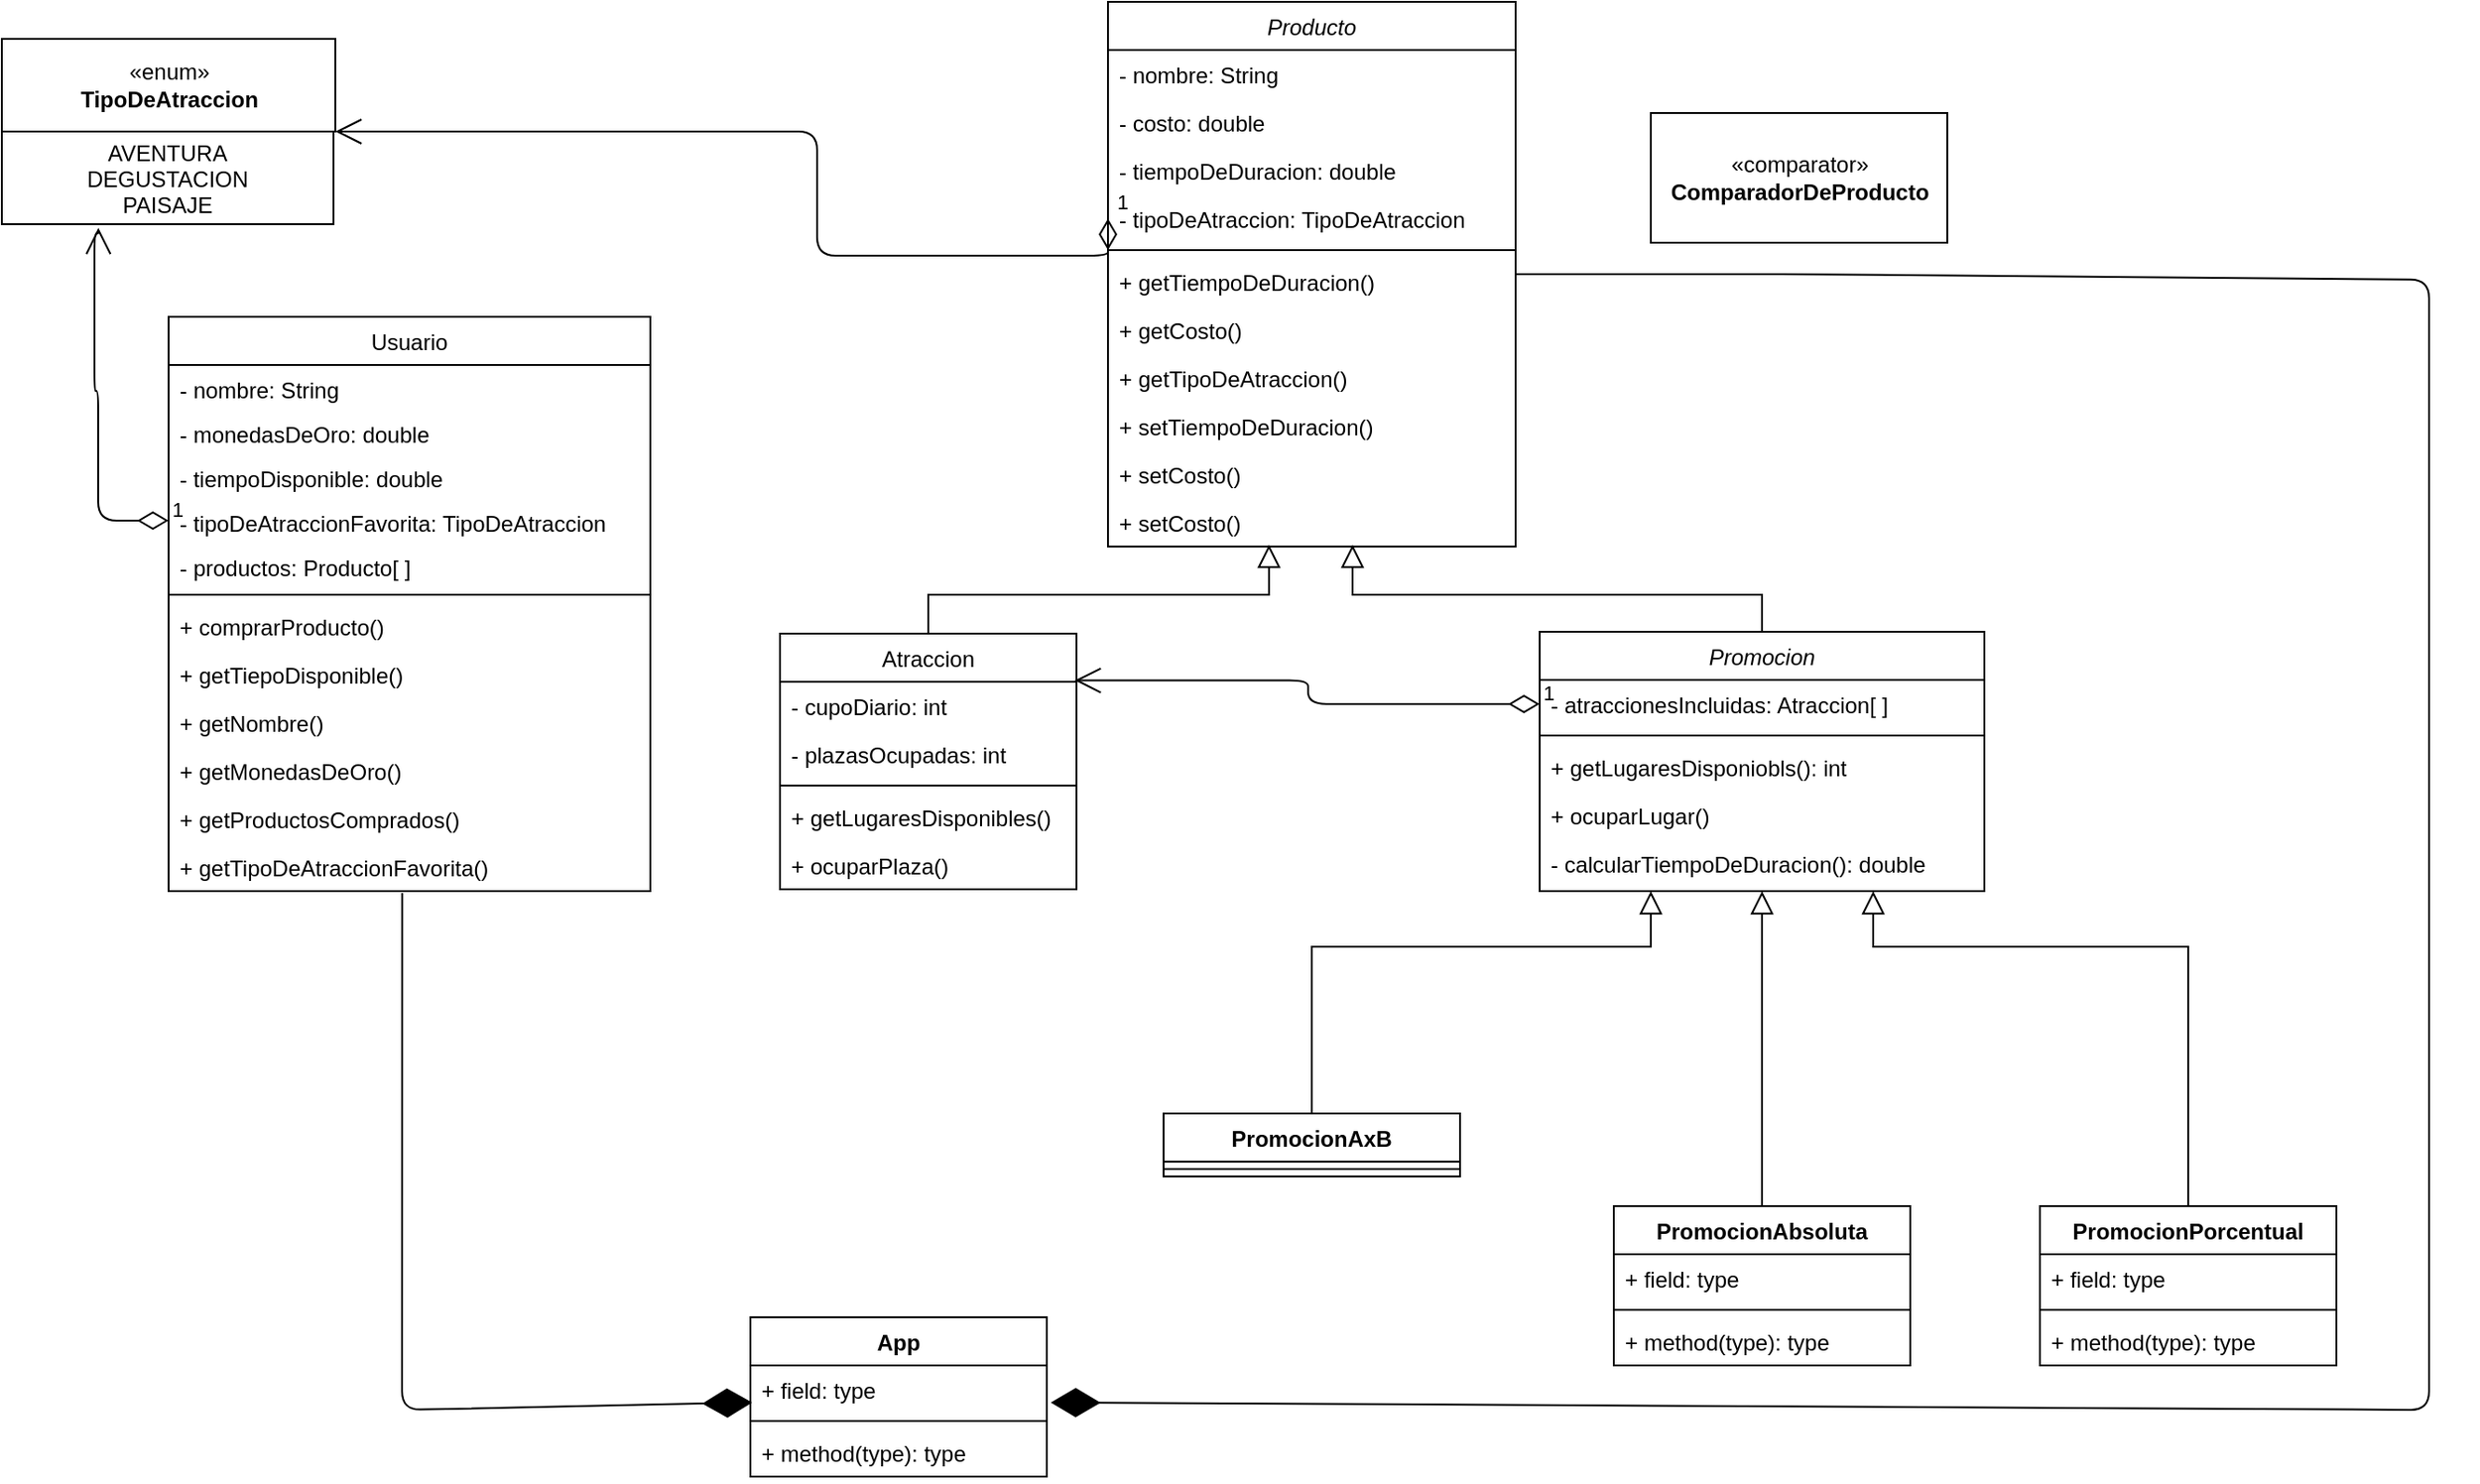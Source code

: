 <mxfile version="15.0.3" type="device"><diagram id="C5RBs43oDa-KdzZeNtuy" name="Page-1"><mxGraphModel dx="1866" dy="859" grid="1" gridSize="10" guides="1" tooltips="1" connect="1" arrows="1" fold="1" page="1" pageScale="1" pageWidth="827" pageHeight="1169" math="0" shadow="0"><root><mxCell id="WIyWlLk6GJQsqaUBKTNV-0"/><mxCell id="WIyWlLk6GJQsqaUBKTNV-1" parent="WIyWlLk6GJQsqaUBKTNV-0"/><object label="Usuario" tipoDeAtracionFavorita="TipoDeAtraccion" id="zkfFHV4jXpPFQw0GAbJ--0"><mxCell style="swimlane;fontStyle=0;align=center;verticalAlign=top;childLayout=stackLayout;horizontal=1;startSize=26;horizontalStack=0;resizeParent=1;resizeLast=0;collapsible=1;marginBottom=0;rounded=0;shadow=0;strokeWidth=1;arcSize=15;resizeHeight=1;" parent="WIyWlLk6GJQsqaUBKTNV-1" vertex="1"><mxGeometry x="100" y="170" width="260" height="310" as="geometry"><mxRectangle x="230" y="140" width="160" height="26" as="alternateBounds"/></mxGeometry></mxCell></object><object label="- nombre: String" placeholders="1" productosComprados="Productos [ ]" id="FlzFNz0apkJize76Gb9o-10"><mxCell style="text;align=left;verticalAlign=top;spacingLeft=4;spacingRight=4;overflow=hidden;rotatable=0;points=[[0,0.5],[1,0.5]];portConstraint=eastwest;" parent="zkfFHV4jXpPFQw0GAbJ--0" vertex="1"><mxGeometry y="26" width="260" height="24" as="geometry"/></mxCell></object><object label="- monedasDeOro: double" placeholders="1" productosComprados="Productos [ ]" id="zkfFHV4jXpPFQw0GAbJ--1"><mxCell style="text;align=left;verticalAlign=top;spacingLeft=4;spacingRight=4;overflow=hidden;rotatable=0;points=[[0,0.5],[1,0.5]];portConstraint=eastwest;" parent="zkfFHV4jXpPFQw0GAbJ--0" vertex="1"><mxGeometry y="50" width="260" height="24" as="geometry"/></mxCell></object><object label="- tiempoDisponible: double" placeholders="1" productosComprados="Productos [ ]" id="FlzFNz0apkJize76Gb9o-12"><mxCell style="text;align=left;verticalAlign=top;spacingLeft=4;spacingRight=4;overflow=hidden;rotatable=0;points=[[0,0.5],[1,0.5]];portConstraint=eastwest;" parent="zkfFHV4jXpPFQw0GAbJ--0" vertex="1"><mxGeometry y="74" width="260" height="24" as="geometry"/></mxCell></object><object label="- tipoDeAtraccionFavorita: TipoDeAtraccion" placeholders="1" productosComprados="Productos [ ]" id="FlzFNz0apkJize76Gb9o-13"><mxCell style="text;align=left;verticalAlign=top;spacingLeft=4;spacingRight=4;overflow=hidden;rotatable=0;points=[[0,0.5],[1,0.5]];portConstraint=eastwest;" parent="zkfFHV4jXpPFQw0GAbJ--0" vertex="1"><mxGeometry y="98" width="260" height="24" as="geometry"/></mxCell></object><object label="- productos: Producto[ ]" placeholders="1" productosComprados="Productos [ ]" id="FlzFNz0apkJize76Gb9o-11"><mxCell style="text;align=left;verticalAlign=top;spacingLeft=4;spacingRight=4;overflow=hidden;rotatable=0;points=[[0,0.5],[1,0.5]];portConstraint=eastwest;" parent="zkfFHV4jXpPFQw0GAbJ--0" vertex="1"><mxGeometry y="122" width="260" height="24" as="geometry"/></mxCell></object><mxCell id="zkfFHV4jXpPFQw0GAbJ--4" value="" style="line;html=1;strokeWidth=1;align=left;verticalAlign=middle;spacingTop=-1;spacingLeft=3;spacingRight=3;rotatable=0;labelPosition=right;points=[];portConstraint=eastwest;" parent="zkfFHV4jXpPFQw0GAbJ--0" vertex="1"><mxGeometry y="146" width="260" height="8" as="geometry"/></mxCell><mxCell id="zkfFHV4jXpPFQw0GAbJ--5" value="+ comprarProducto()" style="text;align=left;verticalAlign=top;spacingLeft=4;spacingRight=4;overflow=hidden;rotatable=0;points=[[0,0.5],[1,0.5]];portConstraint=eastwest;" parent="zkfFHV4jXpPFQw0GAbJ--0" vertex="1"><mxGeometry y="154" width="260" height="26" as="geometry"/></mxCell><mxCell id="FlzFNz0apkJize76Gb9o-16" value="+ getTiepoDisponible()" style="text;align=left;verticalAlign=top;spacingLeft=4;spacingRight=4;overflow=hidden;rotatable=0;points=[[0,0.5],[1,0.5]];portConstraint=eastwest;" parent="zkfFHV4jXpPFQw0GAbJ--0" vertex="1"><mxGeometry y="180" width="260" height="26" as="geometry"/></mxCell><mxCell id="FlzFNz0apkJize76Gb9o-17" value="+ getNombre()" style="text;align=left;verticalAlign=top;spacingLeft=4;spacingRight=4;overflow=hidden;rotatable=0;points=[[0,0.5],[1,0.5]];portConstraint=eastwest;" parent="zkfFHV4jXpPFQw0GAbJ--0" vertex="1"><mxGeometry y="206" width="260" height="26" as="geometry"/></mxCell><mxCell id="FlzFNz0apkJize76Gb9o-18" value="+ getMonedasDeOro()" style="text;align=left;verticalAlign=top;spacingLeft=4;spacingRight=4;overflow=hidden;rotatable=0;points=[[0,0.5],[1,0.5]];portConstraint=eastwest;" parent="zkfFHV4jXpPFQw0GAbJ--0" vertex="1"><mxGeometry y="232" width="260" height="26" as="geometry"/></mxCell><mxCell id="FlzFNz0apkJize76Gb9o-19" value="+ getProductosComprados()" style="text;align=left;verticalAlign=top;spacingLeft=4;spacingRight=4;overflow=hidden;rotatable=0;points=[[0,0.5],[1,0.5]];portConstraint=eastwest;" parent="zkfFHV4jXpPFQw0GAbJ--0" vertex="1"><mxGeometry y="258" width="260" height="26" as="geometry"/></mxCell><mxCell id="FlzFNz0apkJize76Gb9o-20" value="+ getTipoDeAtraccionFavorita()" style="text;align=left;verticalAlign=top;spacingLeft=4;spacingRight=4;overflow=hidden;rotatable=0;points=[[0,0.5],[1,0.5]];portConstraint=eastwest;" parent="zkfFHV4jXpPFQw0GAbJ--0" vertex="1"><mxGeometry y="284" width="260" height="26" as="geometry"/></mxCell><mxCell id="zkfFHV4jXpPFQw0GAbJ--6" value="Atraccion" style="swimlane;fontStyle=0;align=center;verticalAlign=top;childLayout=stackLayout;horizontal=1;startSize=26;horizontalStack=0;resizeParent=1;resizeLast=0;collapsible=1;marginBottom=0;rounded=0;shadow=0;strokeWidth=1;" parent="WIyWlLk6GJQsqaUBKTNV-1" vertex="1"><mxGeometry x="430" y="341" width="160" height="138" as="geometry"><mxRectangle x="130" y="380" width="160" height="26" as="alternateBounds"/></mxGeometry></mxCell><mxCell id="zkfFHV4jXpPFQw0GAbJ--7" value="- cupoDiario: int" style="text;align=left;verticalAlign=top;spacingLeft=4;spacingRight=4;overflow=hidden;rotatable=0;points=[[0,0.5],[1,0.5]];portConstraint=eastwest;" parent="zkfFHV4jXpPFQw0GAbJ--6" vertex="1"><mxGeometry y="26" width="160" height="26" as="geometry"/></mxCell><mxCell id="zkfFHV4jXpPFQw0GAbJ--8" value="- plazasOcupadas: int" style="text;align=left;verticalAlign=top;spacingLeft=4;spacingRight=4;overflow=hidden;rotatable=0;points=[[0,0.5],[1,0.5]];portConstraint=eastwest;rounded=0;shadow=0;html=0;" parent="zkfFHV4jXpPFQw0GAbJ--6" vertex="1"><mxGeometry y="52" width="160" height="26" as="geometry"/></mxCell><mxCell id="zkfFHV4jXpPFQw0GAbJ--9" value="" style="line;html=1;strokeWidth=1;align=left;verticalAlign=middle;spacingTop=-1;spacingLeft=3;spacingRight=3;rotatable=0;labelPosition=right;points=[];portConstraint=eastwest;" parent="zkfFHV4jXpPFQw0GAbJ--6" vertex="1"><mxGeometry y="78" width="160" height="8" as="geometry"/></mxCell><mxCell id="FlzFNz0apkJize76Gb9o-25" value="+ getLugaresDisponibles()" style="text;align=left;verticalAlign=top;spacingLeft=4;spacingRight=4;overflow=hidden;rotatable=0;points=[[0,0.5],[1,0.5]];portConstraint=eastwest;rounded=0;shadow=0;html=0;" parent="zkfFHV4jXpPFQw0GAbJ--6" vertex="1"><mxGeometry y="86" width="160" height="26" as="geometry"/></mxCell><mxCell id="OmmPWVfjl7qDuV7n0hbP-1" value="+ ocuparPlaza()" style="text;align=left;verticalAlign=top;spacingLeft=4;spacingRight=4;overflow=hidden;rotatable=0;points=[[0,0.5],[1,0.5]];portConstraint=eastwest;rounded=0;shadow=0;html=0;" vertex="1" parent="zkfFHV4jXpPFQw0GAbJ--6"><mxGeometry y="112" width="160" height="26" as="geometry"/></mxCell><mxCell id="zkfFHV4jXpPFQw0GAbJ--12" value="" style="endArrow=block;endSize=10;endFill=0;shadow=0;strokeWidth=1;rounded=0;edgeStyle=elbowEdgeStyle;elbow=vertical;entryX=0.395;entryY=0.962;entryDx=0;entryDy=0;entryPerimeter=0;" parent="WIyWlLk6GJQsqaUBKTNV-1" source="zkfFHV4jXpPFQw0GAbJ--6" target="OmmPWVfjl7qDuV7n0hbP-4" edge="1"><mxGeometry width="160" relative="1" as="geometry"><mxPoint x="200" y="203" as="sourcePoint"/><mxPoint x="665" y="290" as="targetPoint"/><Array as="points"><mxPoint x="610" y="320"/><mxPoint x="743" y="250"/></Array></mxGeometry></mxCell><mxCell id="zkfFHV4jXpPFQw0GAbJ--13" value="Promocion" style="swimlane;fontStyle=2;align=center;verticalAlign=top;childLayout=stackLayout;horizontal=1;startSize=26;horizontalStack=0;resizeParent=1;resizeLast=0;collapsible=1;marginBottom=0;rounded=0;shadow=0;strokeWidth=1;" parent="WIyWlLk6GJQsqaUBKTNV-1" vertex="1"><mxGeometry x="840" y="340" width="240" height="140" as="geometry"><mxRectangle x="840" y="340" width="170" height="26" as="alternateBounds"/></mxGeometry></mxCell><mxCell id="zkfFHV4jXpPFQw0GAbJ--14" value="- atraccionesIncluidas: Atraccion[ ]" style="text;align=left;verticalAlign=top;spacingLeft=4;spacingRight=4;overflow=hidden;rotatable=0;points=[[0,0.5],[1,0.5]];portConstraint=eastwest;" parent="zkfFHV4jXpPFQw0GAbJ--13" vertex="1"><mxGeometry y="26" width="240" height="26" as="geometry"/></mxCell><mxCell id="zkfFHV4jXpPFQw0GAbJ--15" value="" style="line;html=1;strokeWidth=1;align=left;verticalAlign=middle;spacingTop=-1;spacingLeft=3;spacingRight=3;rotatable=0;labelPosition=right;points=[];portConstraint=eastwest;" parent="zkfFHV4jXpPFQw0GAbJ--13" vertex="1"><mxGeometry y="52" width="240" height="8" as="geometry"/></mxCell><mxCell id="FlzFNz0apkJize76Gb9o-29" value="+ getLugaresDisponiobls(): int" style="text;align=left;verticalAlign=top;spacingLeft=4;spacingRight=4;overflow=hidden;rotatable=0;points=[[0,0.5],[1,0.5]];portConstraint=eastwest;" parent="zkfFHV4jXpPFQw0GAbJ--13" vertex="1"><mxGeometry y="60" width="240" height="26" as="geometry"/></mxCell><mxCell id="OmmPWVfjl7qDuV7n0hbP-7" value="+ ocuparLugar()" style="text;align=left;verticalAlign=top;spacingLeft=4;spacingRight=4;overflow=hidden;rotatable=0;points=[[0,0.5],[1,0.5]];portConstraint=eastwest;" vertex="1" parent="zkfFHV4jXpPFQw0GAbJ--13"><mxGeometry y="86" width="240" height="26" as="geometry"/></mxCell><mxCell id="OmmPWVfjl7qDuV7n0hbP-8" value="- calcularTiempoDeDuracion(): double" style="text;align=left;verticalAlign=top;spacingLeft=4;spacingRight=4;overflow=hidden;rotatable=0;points=[[0,0.5],[1,0.5]];portConstraint=eastwest;" vertex="1" parent="zkfFHV4jXpPFQw0GAbJ--13"><mxGeometry y="112" width="240" height="26" as="geometry"/></mxCell><mxCell id="zkfFHV4jXpPFQw0GAbJ--16" value="" style="endArrow=block;endSize=10;endFill=0;shadow=0;strokeWidth=1;rounded=0;edgeStyle=elbowEdgeStyle;elbow=vertical;entryX=0.6;entryY=0.962;entryDx=0;entryDy=0;entryPerimeter=0;exitX=0.5;exitY=0;exitDx=0;exitDy=0;" parent="WIyWlLk6GJQsqaUBKTNV-1" source="zkfFHV4jXpPFQw0GAbJ--13" target="OmmPWVfjl7qDuV7n0hbP-4" edge="1"><mxGeometry width="160" relative="1" as="geometry"><mxPoint x="210" y="373" as="sourcePoint"/><mxPoint x="737" y="300" as="targetPoint"/><Array as="points"><mxPoint x="850" y="320"/></Array></mxGeometry></mxCell><mxCell id="zkfFHV4jXpPFQw0GAbJ--17" value="Producto" style="swimlane;fontStyle=2;align=center;verticalAlign=top;childLayout=stackLayout;horizontal=1;startSize=26;horizontalStack=0;resizeParent=1;resizeLast=0;collapsible=1;marginBottom=0;rounded=0;shadow=0;strokeWidth=1;" parent="WIyWlLk6GJQsqaUBKTNV-1" vertex="1"><mxGeometry x="607" width="220" height="294" as="geometry"><mxRectangle x="550" y="140" width="160" height="26" as="alternateBounds"/></mxGeometry></mxCell><mxCell id="OmmPWVfjl7qDuV7n0hbP-2" value="- nombre: String" style="text;align=left;verticalAlign=top;spacingLeft=4;spacingRight=4;overflow=hidden;rotatable=0;points=[[0,0.5],[1,0.5]];portConstraint=eastwest;" vertex="1" parent="zkfFHV4jXpPFQw0GAbJ--17"><mxGeometry y="26" width="220" height="26" as="geometry"/></mxCell><mxCell id="zkfFHV4jXpPFQw0GAbJ--18" value="- costo: double" style="text;align=left;verticalAlign=top;spacingLeft=4;spacingRight=4;overflow=hidden;rotatable=0;points=[[0,0.5],[1,0.5]];portConstraint=eastwest;" parent="zkfFHV4jXpPFQw0GAbJ--17" vertex="1"><mxGeometry y="52" width="220" height="26" as="geometry"/></mxCell><mxCell id="zkfFHV4jXpPFQw0GAbJ--19" value="- tiempoDeDuracion: double" style="text;align=left;verticalAlign=top;spacingLeft=4;spacingRight=4;overflow=hidden;rotatable=0;points=[[0,0.5],[1,0.5]];portConstraint=eastwest;rounded=0;shadow=0;html=0;" parent="zkfFHV4jXpPFQw0GAbJ--17" vertex="1"><mxGeometry y="78" width="220" height="26" as="geometry"/></mxCell><mxCell id="zkfFHV4jXpPFQw0GAbJ--20" value="- tipoDeAtraccion: TipoDeAtraccion" style="text;align=left;verticalAlign=top;spacingLeft=4;spacingRight=4;overflow=hidden;rotatable=0;points=[[0,0.5],[1,0.5]];portConstraint=eastwest;rounded=0;shadow=0;html=0;" parent="zkfFHV4jXpPFQw0GAbJ--17" vertex="1"><mxGeometry y="104" width="220" height="26" as="geometry"/></mxCell><mxCell id="zkfFHV4jXpPFQw0GAbJ--23" value="" style="line;html=1;strokeWidth=1;align=left;verticalAlign=middle;spacingTop=-1;spacingLeft=3;spacingRight=3;rotatable=0;labelPosition=right;points=[];portConstraint=eastwest;" parent="zkfFHV4jXpPFQw0GAbJ--17" vertex="1"><mxGeometry y="130" width="220" height="8" as="geometry"/></mxCell><mxCell id="zkfFHV4jXpPFQw0GAbJ--24" value="+ getTiempoDeDuracion()" style="text;align=left;verticalAlign=top;spacingLeft=4;spacingRight=4;overflow=hidden;rotatable=0;points=[[0,0.5],[1,0.5]];portConstraint=eastwest;" parent="zkfFHV4jXpPFQw0GAbJ--17" vertex="1"><mxGeometry y="138" width="220" height="26" as="geometry"/></mxCell><mxCell id="zkfFHV4jXpPFQw0GAbJ--25" value="+ getCosto()" style="text;align=left;verticalAlign=top;spacingLeft=4;spacingRight=4;overflow=hidden;rotatable=0;points=[[0,0.5],[1,0.5]];portConstraint=eastwest;" parent="zkfFHV4jXpPFQw0GAbJ--17" vertex="1"><mxGeometry y="164" width="220" height="26" as="geometry"/></mxCell><mxCell id="FlzFNz0apkJize76Gb9o-21" value="+ getTipoDeAtraccion()" style="text;align=left;verticalAlign=top;spacingLeft=4;spacingRight=4;overflow=hidden;rotatable=0;points=[[0,0.5],[1,0.5]];portConstraint=eastwest;" parent="zkfFHV4jXpPFQw0GAbJ--17" vertex="1"><mxGeometry y="190" width="220" height="26" as="geometry"/></mxCell><mxCell id="OmmPWVfjl7qDuV7n0hbP-3" value="+ setTiempoDeDuracion()&#10;" style="text;align=left;verticalAlign=top;spacingLeft=4;spacingRight=4;overflow=hidden;rotatable=0;points=[[0,0.5],[1,0.5]];portConstraint=eastwest;" vertex="1" parent="zkfFHV4jXpPFQw0GAbJ--17"><mxGeometry y="216" width="220" height="26" as="geometry"/></mxCell><mxCell id="OmmPWVfjl7qDuV7n0hbP-6" value="+ setCosto()" style="text;align=left;verticalAlign=top;spacingLeft=4;spacingRight=4;overflow=hidden;rotatable=0;points=[[0,0.5],[1,0.5]];portConstraint=eastwest;" vertex="1" parent="zkfFHV4jXpPFQw0GAbJ--17"><mxGeometry y="242" width="220" height="26" as="geometry"/></mxCell><mxCell id="OmmPWVfjl7qDuV7n0hbP-4" value="+ setCosto()" style="text;align=left;verticalAlign=top;spacingLeft=4;spacingRight=4;overflow=hidden;rotatable=0;points=[[0,0.5],[1,0.5]];portConstraint=eastwest;" vertex="1" parent="zkfFHV4jXpPFQw0GAbJ--17"><mxGeometry y="268" width="220" height="26" as="geometry"/></mxCell><mxCell id="FlzFNz0apkJize76Gb9o-0" value="«enum»&lt;br&gt;&lt;b&gt;TipoDeAtraccion&lt;/b&gt;" style="html=1;dropTarget=0;" parent="WIyWlLk6GJQsqaUBKTNV-1" vertex="1"><mxGeometry x="10" y="20" width="180" height="50" as="geometry"/></mxCell><mxCell id="FlzFNz0apkJize76Gb9o-1" value="AVENTURA&#10;DEGUSTACION&#10;PAISAJE" style="shape=module;jettyWidth=0;jettyHeight=2;" parent="FlzFNz0apkJize76Gb9o-0" vertex="1"><mxGeometry x="1" width="179" height="50" relative="1" as="geometry"><mxPoint x="-180" y="50" as="offset"/></mxGeometry></mxCell><mxCell id="FlzFNz0apkJize76Gb9o-22" value="1" style="endArrow=open;html=1;endSize=12;startArrow=diamondThin;startSize=14;startFill=0;edgeStyle=orthogonalEdgeStyle;align=left;verticalAlign=bottom;entryX=1;entryY=1;entryDx=0;entryDy=0;exitX=0;exitY=0.5;exitDx=0;exitDy=0;strokeWidth=1;" parent="WIyWlLk6GJQsqaUBKTNV-1" source="zkfFHV4jXpPFQw0GAbJ--20" target="FlzFNz0apkJize76Gb9o-0" edge="1"><mxGeometry x="-1" y="3" relative="1" as="geometry"><mxPoint x="510" y="70" as="sourcePoint"/><mxPoint x="230" y="100" as="targetPoint"/><Array as="points"><mxPoint x="450" y="137"/><mxPoint x="450" y="70"/></Array></mxGeometry></mxCell><mxCell id="FlzFNz0apkJize76Gb9o-23" value="1" style="endArrow=open;html=1;endSize=12;startArrow=diamondThin;startSize=14;startFill=0;edgeStyle=orthogonalEdgeStyle;align=left;verticalAlign=bottom;entryX=0.291;entryY=1.04;entryDx=0;entryDy=0;entryPerimeter=0;" parent="WIyWlLk6GJQsqaUBKTNV-1" target="FlzFNz0apkJize76Gb9o-1" edge="1"><mxGeometry x="-1" y="3" relative="1" as="geometry"><mxPoint x="100" y="280" as="sourcePoint"/><mxPoint x="70" y="150" as="targetPoint"/><Array as="points"><mxPoint x="62" y="280"/><mxPoint x="62" y="210"/><mxPoint x="60" y="210"/><mxPoint x="60" y="125"/><mxPoint x="62" y="125"/></Array></mxGeometry></mxCell><mxCell id="FlzFNz0apkJize76Gb9o-26" value="1" style="endArrow=open;html=1;endSize=12;startArrow=diamondThin;startSize=14;startFill=0;edgeStyle=orthogonalEdgeStyle;align=left;verticalAlign=bottom;entryX=0.994;entryY=0.183;entryDx=0;entryDy=0;entryPerimeter=0;" parent="WIyWlLk6GJQsqaUBKTNV-1" source="zkfFHV4jXpPFQw0GAbJ--14" target="zkfFHV4jXpPFQw0GAbJ--6" edge="1"><mxGeometry x="-1" y="3" relative="1" as="geometry"><mxPoint x="330" y="410" as="sourcePoint"/><mxPoint x="670" y="390" as="targetPoint"/></mxGeometry></mxCell><mxCell id="FlzFNz0apkJize76Gb9o-30" value="PromocionAxB" style="swimlane;fontStyle=1;align=center;verticalAlign=top;childLayout=stackLayout;horizontal=1;startSize=26;horizontalStack=0;resizeParent=1;resizeParentMax=0;resizeLast=0;collapsible=1;marginBottom=0;" parent="WIyWlLk6GJQsqaUBKTNV-1" vertex="1"><mxGeometry x="637" y="600" width="160" height="34" as="geometry"/></mxCell><mxCell id="FlzFNz0apkJize76Gb9o-32" value="" style="line;strokeWidth=1;fillColor=none;align=left;verticalAlign=middle;spacingTop=-1;spacingLeft=3;spacingRight=3;rotatable=0;labelPosition=right;points=[];portConstraint=eastwest;" parent="FlzFNz0apkJize76Gb9o-30" vertex="1"><mxGeometry y="26" width="160" height="8" as="geometry"/></mxCell><mxCell id="FlzFNz0apkJize76Gb9o-34" value="PromocionAbsoluta" style="swimlane;fontStyle=1;align=center;verticalAlign=top;childLayout=stackLayout;horizontal=1;startSize=26;horizontalStack=0;resizeParent=1;resizeParentMax=0;resizeLast=0;collapsible=1;marginBottom=0;" parent="WIyWlLk6GJQsqaUBKTNV-1" vertex="1"><mxGeometry x="880" y="650" width="160" height="86" as="geometry"/></mxCell><mxCell id="FlzFNz0apkJize76Gb9o-35" value="+ field: type" style="text;strokeColor=none;fillColor=none;align=left;verticalAlign=top;spacingLeft=4;spacingRight=4;overflow=hidden;rotatable=0;points=[[0,0.5],[1,0.5]];portConstraint=eastwest;" parent="FlzFNz0apkJize76Gb9o-34" vertex="1"><mxGeometry y="26" width="160" height="26" as="geometry"/></mxCell><mxCell id="FlzFNz0apkJize76Gb9o-36" value="" style="line;strokeWidth=1;fillColor=none;align=left;verticalAlign=middle;spacingTop=-1;spacingLeft=3;spacingRight=3;rotatable=0;labelPosition=right;points=[];portConstraint=eastwest;" parent="FlzFNz0apkJize76Gb9o-34" vertex="1"><mxGeometry y="52" width="160" height="8" as="geometry"/></mxCell><mxCell id="FlzFNz0apkJize76Gb9o-37" value="+ method(type): type" style="text;strokeColor=none;fillColor=none;align=left;verticalAlign=top;spacingLeft=4;spacingRight=4;overflow=hidden;rotatable=0;points=[[0,0.5],[1,0.5]];portConstraint=eastwest;" parent="FlzFNz0apkJize76Gb9o-34" vertex="1"><mxGeometry y="60" width="160" height="26" as="geometry"/></mxCell><mxCell id="FlzFNz0apkJize76Gb9o-38" value="PromocionPorcentual" style="swimlane;fontStyle=1;align=center;verticalAlign=top;childLayout=stackLayout;horizontal=1;startSize=26;horizontalStack=0;resizeParent=1;resizeParentMax=0;resizeLast=0;collapsible=1;marginBottom=0;" parent="WIyWlLk6GJQsqaUBKTNV-1" vertex="1"><mxGeometry x="1110" y="650" width="160" height="86" as="geometry"/></mxCell><mxCell id="FlzFNz0apkJize76Gb9o-39" value="+ field: type" style="text;strokeColor=none;fillColor=none;align=left;verticalAlign=top;spacingLeft=4;spacingRight=4;overflow=hidden;rotatable=0;points=[[0,0.5],[1,0.5]];portConstraint=eastwest;" parent="FlzFNz0apkJize76Gb9o-38" vertex="1"><mxGeometry y="26" width="160" height="26" as="geometry"/></mxCell><mxCell id="FlzFNz0apkJize76Gb9o-40" value="" style="line;strokeWidth=1;fillColor=none;align=left;verticalAlign=middle;spacingTop=-1;spacingLeft=3;spacingRight=3;rotatable=0;labelPosition=right;points=[];portConstraint=eastwest;" parent="FlzFNz0apkJize76Gb9o-38" vertex="1"><mxGeometry y="52" width="160" height="8" as="geometry"/></mxCell><mxCell id="FlzFNz0apkJize76Gb9o-41" value="+ method(type): type" style="text;strokeColor=none;fillColor=none;align=left;verticalAlign=top;spacingLeft=4;spacingRight=4;overflow=hidden;rotatable=0;points=[[0,0.5],[1,0.5]];portConstraint=eastwest;" parent="FlzFNz0apkJize76Gb9o-38" vertex="1"><mxGeometry y="60" width="160" height="26" as="geometry"/></mxCell><mxCell id="FlzFNz0apkJize76Gb9o-45" value="" style="endArrow=block;endSize=10;endFill=0;shadow=0;strokeWidth=1;rounded=0;edgeStyle=elbowEdgeStyle;elbow=vertical;exitX=0.5;exitY=0;exitDx=0;exitDy=0;entryX=0.75;entryY=1;entryDx=0;entryDy=0;" parent="WIyWlLk6GJQsqaUBKTNV-1" source="FlzFNz0apkJize76Gb9o-38" target="zkfFHV4jXpPFQw0GAbJ--13" edge="1"><mxGeometry width="160" relative="1" as="geometry"><mxPoint x="1153" y="450" as="sourcePoint"/><mxPoint x="970" y="420" as="targetPoint"/><Array as="points"><mxPoint x="1100" y="510"/></Array></mxGeometry></mxCell><mxCell id="FlzFNz0apkJize76Gb9o-46" value="" style="endArrow=block;endSize=10;endFill=0;shadow=0;strokeWidth=1;rounded=0;edgeStyle=elbowEdgeStyle;elbow=vertical;exitX=0.5;exitY=0;exitDx=0;exitDy=0;entryX=0.25;entryY=1;entryDx=0;entryDy=0;" parent="WIyWlLk6GJQsqaUBKTNV-1" source="FlzFNz0apkJize76Gb9o-30" edge="1" target="zkfFHV4jXpPFQw0GAbJ--13"><mxGeometry width="160" relative="1" as="geometry"><mxPoint x="1070" y="460" as="sourcePoint"/><mxPoint x="880" y="480" as="targetPoint"/><Array as="points"><mxPoint x="820" y="510"/><mxPoint x="820" y="500"/><mxPoint x="800" y="510"/></Array></mxGeometry></mxCell><mxCell id="FlzFNz0apkJize76Gb9o-47" value="" style="endArrow=block;endSize=10;endFill=0;shadow=0;strokeWidth=1;rounded=0;edgeStyle=elbowEdgeStyle;elbow=vertical;exitX=0.5;exitY=0;exitDx=0;exitDy=0;" parent="WIyWlLk6GJQsqaUBKTNV-1" source="FlzFNz0apkJize76Gb9o-34" edge="1"><mxGeometry width="160" relative="1" as="geometry"><mxPoint x="770" y="460" as="sourcePoint"/><mxPoint x="960" y="480" as="targetPoint"/><Array as="points"><mxPoint x="953" y="510"/><mxPoint x="960" y="500"/></Array></mxGeometry></mxCell><mxCell id="FlzFNz0apkJize76Gb9o-48" value="«comparator»&lt;br&gt;&lt;b&gt;ComparadorDeProducto&lt;/b&gt;" style="html=1;" parent="WIyWlLk6GJQsqaUBKTNV-1" vertex="1"><mxGeometry x="900" y="60" width="160" height="70" as="geometry"/></mxCell><mxCell id="FlzFNz0apkJize76Gb9o-49" value="App" style="swimlane;fontStyle=1;align=center;verticalAlign=top;childLayout=stackLayout;horizontal=1;startSize=26;horizontalStack=0;resizeParent=1;resizeParentMax=0;resizeLast=0;collapsible=1;marginBottom=0;" parent="WIyWlLk6GJQsqaUBKTNV-1" vertex="1"><mxGeometry x="414" y="710" width="160" height="86" as="geometry"/></mxCell><mxCell id="FlzFNz0apkJize76Gb9o-50" value="+ field: type" style="text;strokeColor=none;fillColor=none;align=left;verticalAlign=top;spacingLeft=4;spacingRight=4;overflow=hidden;rotatable=0;points=[[0,0.5],[1,0.5]];portConstraint=eastwest;" parent="FlzFNz0apkJize76Gb9o-49" vertex="1"><mxGeometry y="26" width="160" height="26" as="geometry"/></mxCell><mxCell id="FlzFNz0apkJize76Gb9o-51" value="" style="line;strokeWidth=1;fillColor=none;align=left;verticalAlign=middle;spacingTop=-1;spacingLeft=3;spacingRight=3;rotatable=0;labelPosition=right;points=[];portConstraint=eastwest;" parent="FlzFNz0apkJize76Gb9o-49" vertex="1"><mxGeometry y="52" width="160" height="8" as="geometry"/></mxCell><mxCell id="FlzFNz0apkJize76Gb9o-52" value="+ method(type): type" style="text;strokeColor=none;fillColor=none;align=left;verticalAlign=top;spacingLeft=4;spacingRight=4;overflow=hidden;rotatable=0;points=[[0,0.5],[1,0.5]];portConstraint=eastwest;" parent="FlzFNz0apkJize76Gb9o-49" vertex="1"><mxGeometry y="60" width="160" height="26" as="geometry"/></mxCell><mxCell id="FlzFNz0apkJize76Gb9o-53" value="" style="endArrow=diamondThin;endFill=1;endSize=24;html=1;strokeWidth=1;entryX=1.013;entryY=0.769;entryDx=0;entryDy=0;entryPerimeter=0;" parent="WIyWlLk6GJQsqaUBKTNV-1" source="zkfFHV4jXpPFQw0GAbJ--17" target="FlzFNz0apkJize76Gb9o-50" edge="1"><mxGeometry width="160" relative="1" as="geometry"><mxPoint x="1290" y="640" as="sourcePoint"/><mxPoint x="620" y="640" as="targetPoint"/><Array as="points"><mxPoint x="980" y="147"/><mxPoint x="1320" y="150"/><mxPoint x="1320" y="760"/></Array></mxGeometry></mxCell><mxCell id="FlzFNz0apkJize76Gb9o-54" value="" style="endArrow=diamondThin;endFill=1;endSize=24;html=1;strokeWidth=1;exitX=0.485;exitY=1.038;exitDx=0;exitDy=0;exitPerimeter=0;entryX=0.006;entryY=0.769;entryDx=0;entryDy=0;entryPerimeter=0;" parent="WIyWlLk6GJQsqaUBKTNV-1" source="FlzFNz0apkJize76Gb9o-20" edge="1" target="FlzFNz0apkJize76Gb9o-50"><mxGeometry width="160" relative="1" as="geometry"><mxPoint x="240" y="627.5" as="sourcePoint"/><mxPoint x="400" y="627.5" as="targetPoint"/><Array as="points"><mxPoint x="226" y="760"/></Array></mxGeometry></mxCell></root></mxGraphModel></diagram></mxfile>
